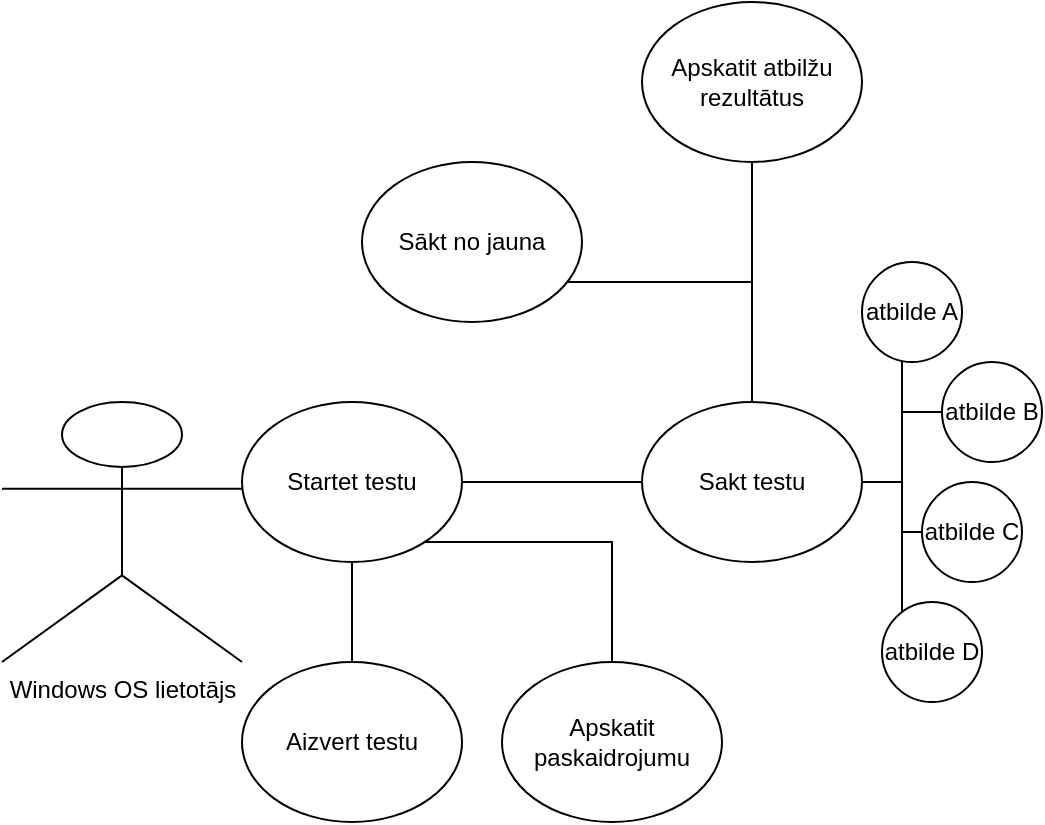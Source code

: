 <mxfile version="21.3.8" type="device">
  <diagram name="Page-1" id="oAIKAtGzBGApwbARPIJZ">
    <mxGraphModel dx="1393" dy="766" grid="1" gridSize="10" guides="1" tooltips="1" connect="1" arrows="1" fold="1" page="1" pageScale="1" pageWidth="850" pageHeight="1100" math="0" shadow="0">
      <root>
        <mxCell id="0" />
        <mxCell id="1" parent="0" />
        <mxCell id="H4asqveJr-vSi-HOZvEu-1" value="Windows OS lietotājs" style="shape=umlActor;verticalLabelPosition=bottom;verticalAlign=top;html=1;" vertex="1" parent="1">
          <mxGeometry x="40" y="330" width="120" height="130" as="geometry" />
        </mxCell>
        <mxCell id="H4asqveJr-vSi-HOZvEu-5" style="edgeStyle=orthogonalEdgeStyle;rounded=0;orthogonalLoop=1;jettySize=auto;html=1;entryX=0.5;entryY=0;entryDx=0;entryDy=0;endArrow=none;endFill=0;" edge="1" parent="1" source="H4asqveJr-vSi-HOZvEu-2" target="H4asqveJr-vSi-HOZvEu-3">
          <mxGeometry relative="1" as="geometry" />
        </mxCell>
        <mxCell id="H4asqveJr-vSi-HOZvEu-7" style="edgeStyle=orthogonalEdgeStyle;rounded=0;orthogonalLoop=1;jettySize=auto;html=1;entryX=0.5;entryY=0;entryDx=0;entryDy=0;endArrow=none;endFill=0;" edge="1" parent="1" source="H4asqveJr-vSi-HOZvEu-2" target="H4asqveJr-vSi-HOZvEu-6">
          <mxGeometry relative="1" as="geometry">
            <Array as="points">
              <mxPoint x="345" y="400" />
            </Array>
          </mxGeometry>
        </mxCell>
        <mxCell id="H4asqveJr-vSi-HOZvEu-9" style="edgeStyle=orthogonalEdgeStyle;rounded=0;orthogonalLoop=1;jettySize=auto;html=1;entryX=0;entryY=0.5;entryDx=0;entryDy=0;endArrow=none;endFill=0;" edge="1" parent="1" source="H4asqveJr-vSi-HOZvEu-2" target="H4asqveJr-vSi-HOZvEu-8">
          <mxGeometry relative="1" as="geometry" />
        </mxCell>
        <mxCell id="H4asqveJr-vSi-HOZvEu-2" value="Startet testu" style="ellipse;whiteSpace=wrap;html=1;" vertex="1" parent="1">
          <mxGeometry x="160" y="330" width="110" height="80" as="geometry" />
        </mxCell>
        <mxCell id="H4asqveJr-vSi-HOZvEu-3" value="Aizvert testu" style="ellipse;whiteSpace=wrap;html=1;" vertex="1" parent="1">
          <mxGeometry x="160" y="460" width="110" height="80" as="geometry" />
        </mxCell>
        <mxCell id="H4asqveJr-vSi-HOZvEu-6" value="Apskatit paskaidrojumu" style="ellipse;whiteSpace=wrap;html=1;" vertex="1" parent="1">
          <mxGeometry x="290" y="460" width="110" height="80" as="geometry" />
        </mxCell>
        <mxCell id="H4asqveJr-vSi-HOZvEu-14" style="edgeStyle=orthogonalEdgeStyle;rounded=0;orthogonalLoop=1;jettySize=auto;html=1;endArrow=none;endFill=0;" edge="1" parent="1" source="H4asqveJr-vSi-HOZvEu-8" target="H4asqveJr-vSi-HOZvEu-10">
          <mxGeometry relative="1" as="geometry">
            <Array as="points">
              <mxPoint x="490" y="370" />
              <mxPoint x="490" y="285" />
            </Array>
          </mxGeometry>
        </mxCell>
        <mxCell id="H4asqveJr-vSi-HOZvEu-15" style="edgeStyle=orthogonalEdgeStyle;rounded=0;orthogonalLoop=1;jettySize=auto;html=1;entryX=0;entryY=0.5;entryDx=0;entryDy=0;endArrow=none;endFill=0;" edge="1" parent="1" source="H4asqveJr-vSi-HOZvEu-8" target="H4asqveJr-vSi-HOZvEu-11">
          <mxGeometry relative="1" as="geometry" />
        </mxCell>
        <mxCell id="H4asqveJr-vSi-HOZvEu-16" style="edgeStyle=orthogonalEdgeStyle;rounded=0;orthogonalLoop=1;jettySize=auto;html=1;endArrow=none;endFill=0;" edge="1" parent="1" source="H4asqveJr-vSi-HOZvEu-8" target="H4asqveJr-vSi-HOZvEu-12">
          <mxGeometry relative="1" as="geometry" />
        </mxCell>
        <mxCell id="H4asqveJr-vSi-HOZvEu-17" style="edgeStyle=orthogonalEdgeStyle;rounded=0;orthogonalLoop=1;jettySize=auto;html=1;entryX=0;entryY=0.5;entryDx=0;entryDy=0;endArrow=none;endFill=0;" edge="1" parent="1" source="H4asqveJr-vSi-HOZvEu-8" target="H4asqveJr-vSi-HOZvEu-13">
          <mxGeometry relative="1" as="geometry">
            <Array as="points">
              <mxPoint x="490" y="370" />
              <mxPoint x="490" y="455" />
            </Array>
          </mxGeometry>
        </mxCell>
        <mxCell id="H4asqveJr-vSi-HOZvEu-19" style="edgeStyle=orthogonalEdgeStyle;rounded=0;orthogonalLoop=1;jettySize=auto;html=1;endArrow=none;endFill=0;" edge="1" parent="1" source="H4asqveJr-vSi-HOZvEu-8" target="H4asqveJr-vSi-HOZvEu-18">
          <mxGeometry relative="1" as="geometry" />
        </mxCell>
        <mxCell id="H4asqveJr-vSi-HOZvEu-21" style="edgeStyle=orthogonalEdgeStyle;rounded=0;orthogonalLoop=1;jettySize=auto;html=1;endArrow=none;endFill=0;" edge="1" parent="1" source="H4asqveJr-vSi-HOZvEu-8" target="H4asqveJr-vSi-HOZvEu-20">
          <mxGeometry relative="1" as="geometry">
            <Array as="points">
              <mxPoint x="415" y="270" />
              <mxPoint x="275" y="270" />
            </Array>
          </mxGeometry>
        </mxCell>
        <mxCell id="H4asqveJr-vSi-HOZvEu-8" value="Sakt testu" style="ellipse;whiteSpace=wrap;html=1;" vertex="1" parent="1">
          <mxGeometry x="360" y="330" width="110" height="80" as="geometry" />
        </mxCell>
        <mxCell id="H4asqveJr-vSi-HOZvEu-10" value="atbilde A" style="ellipse;whiteSpace=wrap;html=1;" vertex="1" parent="1">
          <mxGeometry x="470" y="260" width="50" height="50" as="geometry" />
        </mxCell>
        <mxCell id="H4asqveJr-vSi-HOZvEu-11" value="atbilde B" style="ellipse;whiteSpace=wrap;html=1;" vertex="1" parent="1">
          <mxGeometry x="510" y="310" width="50" height="50" as="geometry" />
        </mxCell>
        <mxCell id="H4asqveJr-vSi-HOZvEu-12" value="atbilde C" style="ellipse;whiteSpace=wrap;html=1;" vertex="1" parent="1">
          <mxGeometry x="500" y="370" width="50" height="50" as="geometry" />
        </mxCell>
        <mxCell id="H4asqveJr-vSi-HOZvEu-13" value="atbilde D" style="ellipse;whiteSpace=wrap;html=1;" vertex="1" parent="1">
          <mxGeometry x="480" y="430" width="50" height="50" as="geometry" />
        </mxCell>
        <mxCell id="H4asqveJr-vSi-HOZvEu-18" value="Apskatit atbilžu rezultātus" style="ellipse;whiteSpace=wrap;html=1;" vertex="1" parent="1">
          <mxGeometry x="360" y="130" width="110" height="80" as="geometry" />
        </mxCell>
        <mxCell id="H4asqveJr-vSi-HOZvEu-20" value="Sākt no jauna" style="ellipse;whiteSpace=wrap;html=1;" vertex="1" parent="1">
          <mxGeometry x="220" y="210" width="110" height="80" as="geometry" />
        </mxCell>
      </root>
    </mxGraphModel>
  </diagram>
</mxfile>
